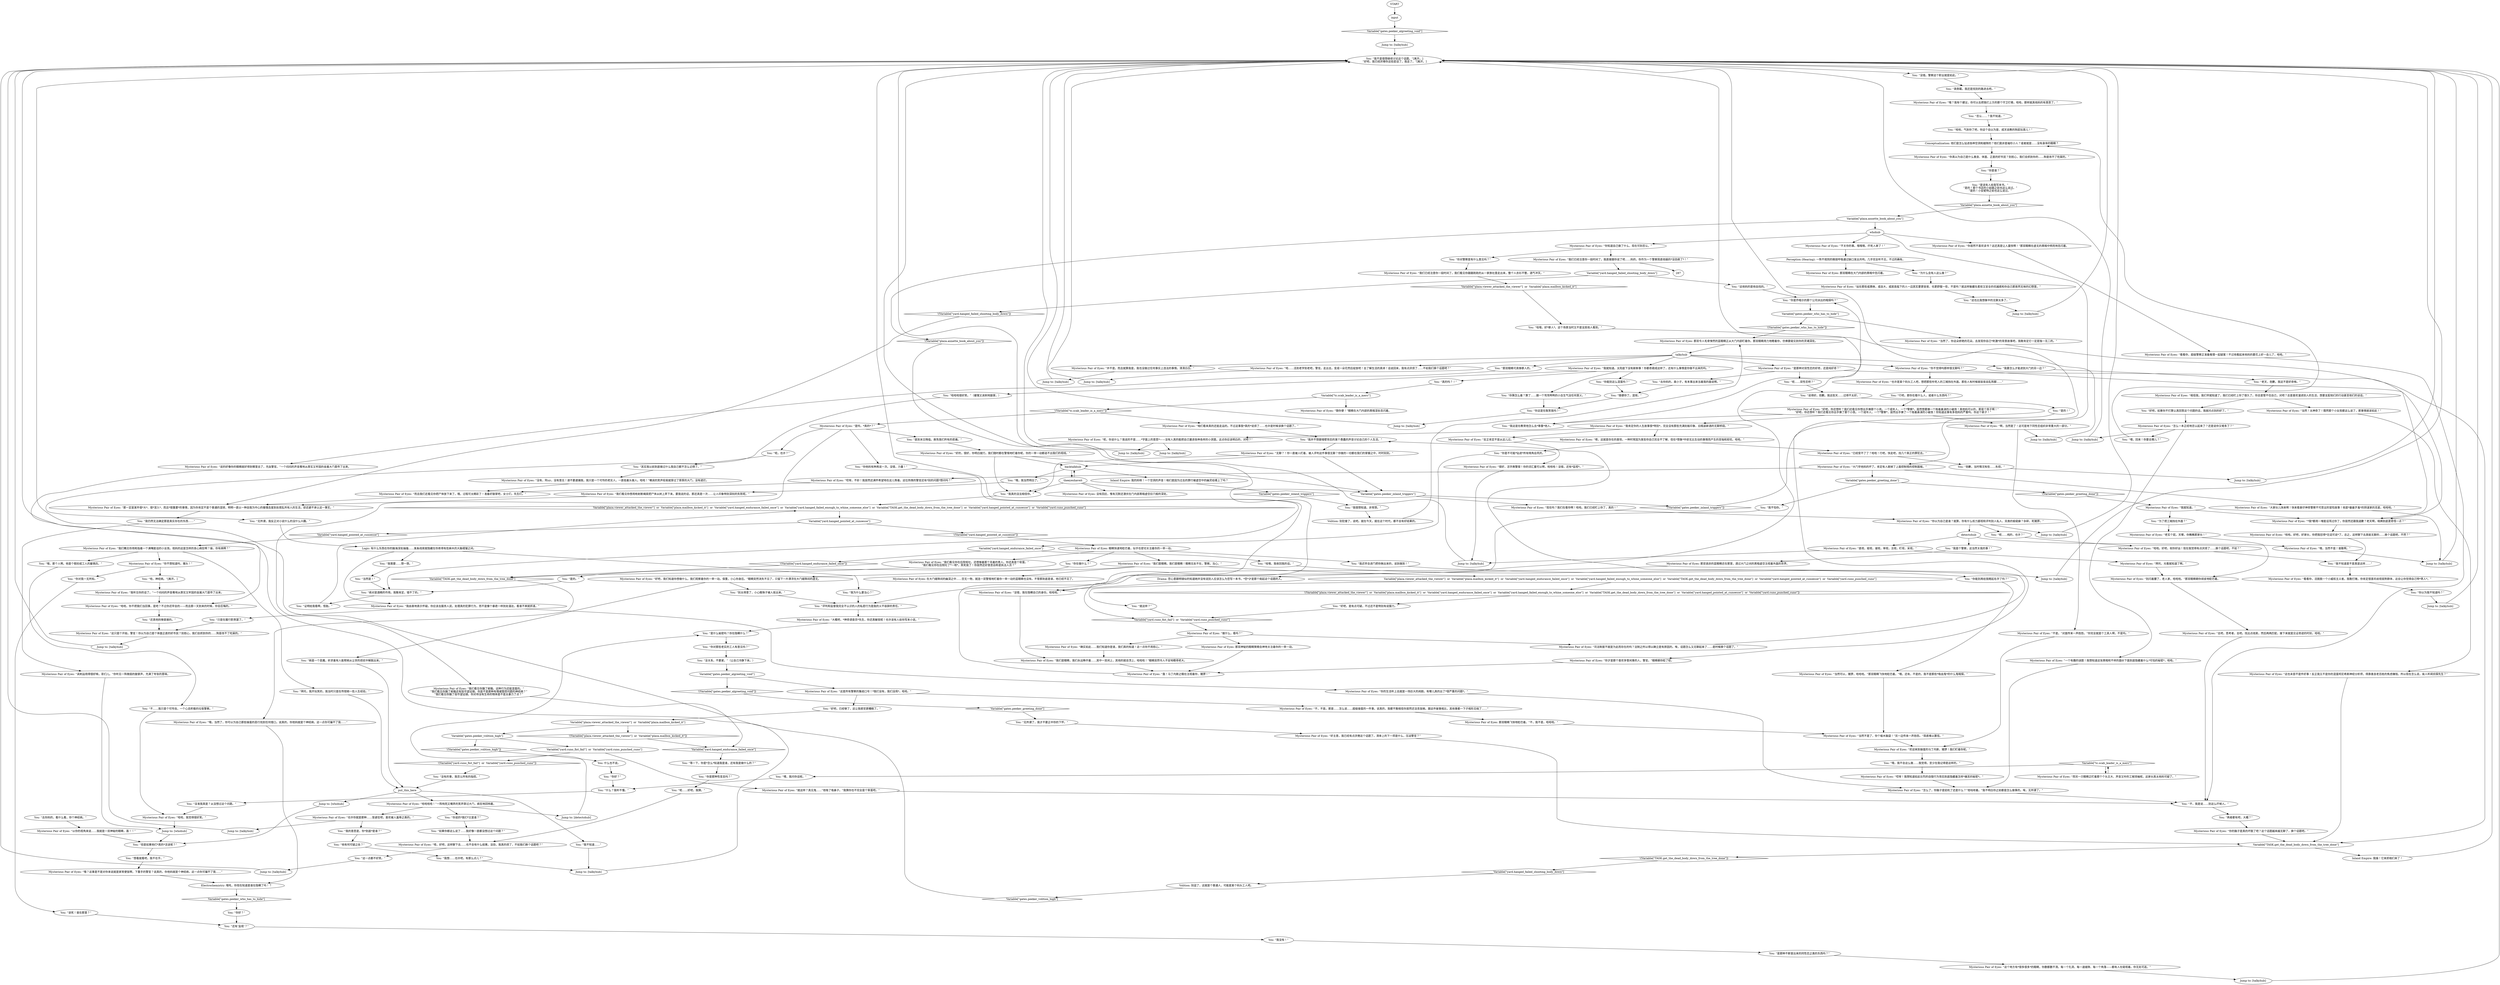 # GATES / MYSTERIOUS EYES
# Interactable object (the gap in the gates) leads to a dialogue with the spooky pair of eyes.
# ==================================================
digraph G {
	  0 [label="START"];
	  1 [label="input"];
	  2 [label="Mysterious Pair of Eyes: “我们瞧见你用枪指着一个满嘴脏话的小女孩。他妈的这是怎样的丧心病狂啊？操，你有病啊？”"];
	  3 [label="Mysterious Pair of Eyes: “说的好像你的眼睛就好得到哪里去了，充血警官。”一个闷闷的声音蓦地从厚实又牢固的金属大门里传了出来。"];
	  4 [label="You: “呃……双性恋吧？”"];
	  5 [label="You: “你能别这么混蛋吗？”"];
	  6 [label="Mysterious Pair of Eyes: “唔，好吧，这样聊下去……也不会有什么结果。没劲，我真的烦了，不如我们换个话题吧？”"];
	  7 [label="Jump to: [talkyhub]"];
	  8 [label="Jump to: [whohub]"];
	  9 [label="You: “我真的没法相信你。”"];
	  10 [label="Mysterious Pair of Eyes: “哦？我有个建议，你可以去把我们上方的那个守卫打晕。哈哈，那样就真他妈的有意思了。”"];
	  11 [label="Variable[\"yard.hanged_pointed_at_cunoesse\"]"];
	  12 [label="Variable[\"yard.hanged_pointed_at_cunoesse\"]", shape=diamond];
	  13 [label="!(Variable[\"yard.hanged_pointed_at_cunoesse\"])", shape=diamond];
	  14 [label="Mysterious Pair of Eyes: “当然可以，猪猡，哈哈哈。”那双眼睛飞快地眨巴着。“哦，还有，不是的，我不是那些*吸血鬼*的什么鬼暗探。”"];
	  15 [label="You: “你他妈有种再说一次。没错，力量！”"];
	  16 [label="You: “去你妈的，看什么看，你个神经病。”"];
	  17 [label="Mysterious Pair of Eyes: “你不觉得吗那样很无聊吗？”"];
	  18 [label="Mysterious Pair of Eyes: “哈哈。好吧，祝你好运！现在我觉得有点厌烦了……换个话题吧，不如？”"];
	  19 [label="Jump to: [talkyhub]"];
	  20 [label="You: “行吧，那你在看什么人，或者什么东西吗？”"];
	  21 [label="Jump to: [talkyhub]"];
	  22 [label="You: “我并不想跟墙壁背后的某个愚蠢的声音讨论自己的个人生活。”"];
	  23 [label="Mysterious Pair of Eyes: “呃，你说什么？我说的不是……*字面上的意思*——没有人真的能把自己塞进各种各样的小洞里。这点你应该明白的，对吧？”"];
	  24 [label="Variable[\"yard.hanged_endurance_failed_once\"]"];
	  25 [label="Variable[\"yard.hanged_endurance_failed_once\"]", shape=diamond];
	  26 [label="!(Variable[\"yard.hanged_endurance_failed_once\"])", shape=diamond];
	  27 [label="You: “哇哦，我收回我的话。”"];
	  28 [label="Jump to: [talkyhub]"];
	  29 [label="Electrochemistry: 哦吼，你现在知道是谁在隐瞒了吗！？"];
	  30 [label="Perception (Hearing): 一阵不规则的微弱呼吸通过缺口发出共鸣，几乎完全听不见，不过的确有。"];
	  31 [label="talkyhub"];
	  32 [label="You: “我不是很想继续讨论这个话题。”[离开。]\n“好吧，我已经厌倦你这些屁话了。我走了。”[离开。]"];
	  33 [label="You: “我要怎么才能进到大门的另一边？”"];
	  34 [label="Mysterious Pair of Eyes: “并不是。而且就算我是，我也没做过任何事实上违法的事情。清清白白。”"];
	  35 [label="You: “呃……好吧，我猜。”"];
	  36 [label="You: “为了把工贼挡在外面？”"];
	  37 [label="Mysterious Pair of Eyes: “大家伙儿快来啊！快来看衰仔神奇警察不可思议的冒险故事！他是*最最歹毒*的阴谋家的克星。哈哈哈。”"];
	  38 [label="Mysterious Pair of Eyes: “没错，我在隐瞒自己的身份。哈哈哈。”"];
	  39 [label="You: “你对那些老实的工人有意见吗？”"];
	  40 [label="Mysterious Pair of Eyes: “咱们看来真的还挺走运的。不过这事我*真的*说烦了……也许是时候该换个话题了。”"];
	  41 [label="Mysterious Pair of Eyes: “哎呀！我想知道如此壮烈的自毁行为背后到底隐藏着怎样*痛苦的秘密*。”"];
	  42 [label="You: “证明给我看啊，怪胎。”"];
	  43 [label="Variable[\"gates.peeker_inland_triggers\"]"];
	  44 [label="Variable[\"gates.peeker_inland_triggers\"]", shape=diamond];
	  45 [label="!(Variable[\"gates.peeker_inland_triggers\"])", shape=diamond];
	  46 [label="Mysterious Pair of Eyes: “现在吗？我们在看你啊！哈哈。我们已经盯上你了，真的！”"];
	  47 [label="Mysterious Pair of Eyes: “好吧，你还想听？我们还看见你想出手揍那个小孩。一个成年人，一个*警察*，居然想要揍一个拖着鼻涕的小破孩！真他妈可以的，那是个孩子啊！”\n“好吧，你还想听？我们还看见你出手揍了那个小孩。一个成年人，一个*警察*，居然出手揍了一个拖着鼻涕的小破孩！你知道这事有多他妈的严重吗，你这个疯子！”"];
	  48 [label="Mysterious Pair of Eyes: “做什么，看吗？”"];
	  49 [label="Mysterious Pair of Eyes: “以你的视角来说……我就是一双神秘的眼睛，轰！！”"];
	  50 [label="You: “是该有人给我写本书。”\n“是的！那个书店的小姑娘之前也这么说过。”\n“是的！小安妮特之前也这么说过。”"];
	  51 [label="Mysterious Pair of Eyes: “直视，窥视，凝视，审视，注视，盯视，呆视。”"];
	  52 [label="Mysterious Pair of Eyes: “好吧，我们知道你想做什么。我们观察着你的一举一动。保重，小心你身后。”眼睛突然消失不见了，只留下一片漂浮在大门缝隙间的虚无。"];
	  53 [label="You: “这也比我想象中的无聊太多了。”"];
	  54 [label="Jump to: [talkyhub]"];
	  55 [label="You: “抱歉，当时情况有些……失控。”"];
	  56 [label="Mysterious Pair of Eyes: “我肯定你的人生故事很*特别*，完全没有那些充满刻板印象、旧瓶装新酒的无聊桥段。”"];
	  57 [label="You: “我仍然无法确定那是真实存在的东西……”"];
	  58 [label="Jump to: [talkyhub]"];
	  59 [label="Mysterious Pair of Eyes: “欢迎来到操蛋的马丁内斯，猪猡！我们盯着你呢。”"];
	  60 [label="You: “你是那种性变态吗？”"];
	  61 [label="Mysterious Pair of Eyes: “哈哈哈哈！”一阵响亮又嘲弄的笑声穿过大门，疯狂地回响着。"];
	  62 [label="You: “随便你了。混球。”"];
	  63 [label="You: “你说的*我们*又是谁？”"];
	  64 [label="You: “哦，我不会这么做……我觉得。至少在我记得是这样的。”"];
	  65 [label="You: “只是在履行职责罢了。”"];
	  66 [label="Variable[\"yard.hanged_failed_shooting_body_down\"]"];
	  67 [label="Variable[\"yard.hanged_failed_shooting_body_down\"]", shape=diamond];
	  68 [label="!(Variable[\"yard.hanged_failed_shooting_body_down\"])", shape=diamond];
	  69 [label="You: “这他妈的是他自找的。”"];
	  70 [label="You: “我这是在教育他怎么去*尊重*他人。”"];
	  71 [label="Mysterious Pair of Eyes: “啊，当然是了！这可是地下同性恋组织非常重大的一部分。”"];
	  72 [label="Mysterious Pair of Eyes: “这个地方有*很多很多*的眼睛，你数都数不清。每一个孔洞、每一道缝隙、每一个角落——都有人在窥视着。你无处可逃。”"];
	  73 [label="You: “评判和监督我完全不认识的人的私密行为是我的义不容辞的责任。”"];
	  74 [label="You: “呃……纯的，也许？”"];
	  75 [label="You: “去你妈的，臭小子，有本事出来当着我的面说啊。”"];
	  76 [label="You: “你猜怎么着？算了……跟一个骂骂咧咧的小丑生气没任何意义。”"];
	  77 [label="Jump to: [detectohub]"];
	  78 [label="Jump to: [talkyhub]"];
	  79 [label="Mysterious Pair of Eyes: “去吧，思考者，去吧。找出点线索，然后两两匹配，接下来就是见证奇迹的时刻，哈哈。”"];
	  80 [label="You: “当然是！”"];
	  81 [label="You: “呃，也许？”"];
	  82 [label="Mysterious Pair of Eyes: “我们看见你踹了邮箱。这种行为还挺混蛋的。”\n“我们看见你踹了邮箱还有投币望远镜。你是不是那种有情绪管控问题的神经病？”\n“我们看见你踹了投币望远镜。你对待没有生命的物体是不是太暴力了点？”"];
	  83 [label="You: “哇哦，好*瘆人*。这个场景当时又不是没其他人看到。”"];
	  84 [label="Inland Empire: 我的妈呀！一个空洞的声音！咱们是因为过去的罪行被虚空中的幽灵给缠上了吗？"];
	  85 [label="Mysterious Pair of Eyes: “哈哈，你不把我们当回事，是吧？不过你迟早会的——而且那一天到来的时候，你会后悔的。”"];
	  86 [label="Mysterious Pair of Eyes: “哦？这事是不是对你来说就是家常便饭啊，下重手的警官？说真的，你他妈就是个神经病，这一点你可骗不了我……”"];
	  87 [label="Jump to: [talkyhub]"];
	  88 [label="Mysterious Pair of Eyes: “当然不是了，你个榆木脑袋！”另一边传来一声抱怨。“简直难以置信。”"];
	  89 [label="Mysterious Pair of Eyes: “讽刺运用得很好嘛，哥们儿。”你听见一阵微弱的鼓掌声，充满了夸张的意味。"];
	  90 [label="You: “无所谓，我反正对小说什么的没什么兴趣。”"];
	  91 [label="Mysterious Pair of Eyes: “哦，当然不是！谁敢啊。”"];
	  92 [label="Jump to: [talkyhub]"];
	  93 [label="You: “不，我是说……别这么吓唬人。”"];
	  94 [label="Mysterious Pair of Eyes: 那双神秘的眼睛聚精会神地关注着你的一举一动。"];
	  95 [label="Variable[\"gates.peeker_algreeting_void\"]"];
	  96 [label="Variable[\"gates.peeker_algreeting_void\"]", shape=diamond];
	  97 [label="!(Variable[\"gates.peeker_algreeting_void\"])", shape=diamond];
	  98 [label="Mysterious Pair of Eyes: “这是所有警察的集结口号！*我们没有，我们没用*，哈哈。”"];
	  99 [label="You: “是那种不断冒出来的同性恋之类的东西吗？”"];
	  100 [label="You: “真的吗？！”"];
	  101 [label="Mysterious Pair of Eyes: “不是。”对面传来一声抱怨。“你完全就是个工具人啊，不是吗。”"];
	  102 [label="Variable[\"tc.scab_leader_is_a_merc\"]"];
	  103 [label="Variable[\"tc.scab_leader_is_a_merc\"]", shape=diamond];
	  104 [label="!(Variable[\"tc.scab_leader_is_a_merc\"])", shape=diamond];
	  105 [label="Mysterious Pair of Eyes: “随你便！”眼睛在大门内部的黑暗深处忽闪着。"];
	  106 [label="You: “没错。警察这个职业就是如此。”"];
	  107 [label="Mysterious Pair of Eyes: “当然！太神奇了！既然那个小女孩都这么说了，那事情就该如此！”"];
	  108 [label="Variable[\"plaza.annette_book_about_you\"]"];
	  109 [label="Variable[\"plaza.annette_book_about_you\"]", shape=diamond];
	  110 [label="!(Variable[\"plaza.annette_book_about_you\"])", shape=diamond];
	  111 [label="whohub"];
	  112 [label="You: “但是如果他们*真的*活该呢？”"];
	  113 [label="Mysterious Pair of Eyes: “你的生活听上去就是一场巨大的闹剧。有哪儿真的出了*很严重的问题*。”"];
	  114 [label="Mysterious Pair of Eyes: “你的脑子是真的坏脱了吧？这个话题越来越无聊了，换个话题吧。”"];
	  115 [label="Mysterious Pair of Eyes: “好的，很好，你明白就行。我们随时都在警惕地盯着你呢，你的一举一动都逃不出我们的视线。”"];
	  116 [label="Mysterious Pair of Eyes: “我们看见你想用枪射断绳索把尸体从树上弄下来。要我说的话，那还真是一次……让人印象特别深刻的失败呢。”"];
	  117 [label="Volition: 别逗了，这就是个普通人，可能是某个码头工人吧。"];
	  118 [label="You: “我很想知道。非常想。”"];
	  119 [label="You: “哈，神经病。”[离开。]"];
	  120 [label="Mysterious Pair of Eyes: “我们是眼睛。我们是眼睛！眼睛无处不在，警察。当心。”"];
	  121 [label="You: “如果你都这么说了……我好像一直都没想过这个问题？”"];
	  122 [label="Mysterious Pair of Eyes: “也许是某个码头工人吧，想把那些吵死人的工贼挡在外面。那些人有时候就容易自乱阵脚……”"];
	  123 [label="Mysterious Pair of Eyes: “站在那些或愚昧，或自大，或居高临下的人一边其实要更容易、也更舒服一些，不是吗？就这样躲藏在柔软又安全的优越感和你自己那索然无味的幻想里。”"];
	  124 [label="You: “你以为我不知道吗？”"];
	  125 [label="Mysterious Pair of Eyes: “嗯，这就是存在的喜悦，一种时常因为某些你自己完全不了解、但在*想象*中却无比生动的事情而产生的苦恼和担忧。哈哈。”"];
	  126 [label="Jump to: [talkyhub]"];
	  127 [label="Mysterious Pair of Eyes: “而且我们还看见你把尸体放下来了。哦，过程可太精彩了！准备好鼓掌吧，女士们，先生们。”"];
	  128 [label="Mysterious Pair of Eyes: “哦，当然了，你可以为自己那些操蛋的恶行找到任何借口。说真的，你他妈就是个神经病，这一点你可骗不了我……”"];
	  129 [label="You: “你是乔暗示的那个公司派出的暗探吗？”"];
	  130 [label="Mysterious Pair of Eyes: “是那种对双性恋的好奇，还是纯好奇？”"];
	  131 [label="Mysterious Pair of Eyes: “相信我，我们早就知道了，我们已经盯上你了很久了。你总是管不住自己，对吧？总是喜欢溜进别人的生活，想要支配他们的行动甚至他们的谈话。”"];
	  132 [label="Mysterious Pair of Eyes: “大概吧，*神奇调查员*先生，你还真敏锐呢！也许该有人给你写本小说。”"];
	  133 [label="Mysterious Pair of Eyes: “老实个屁。天哪，你瞧瞧那家伙！”"];
	  134 [label="You: “没关系，不要紧。”（让自己冷静下来。）"];
	  135 [label="Mysterious Pair of Eyes: “司法制度不就是为此而存在的吗？法制之所以得以确立是有原因的。唉，话题怎么又无聊起来了……是时候换个话题了。”"];
	  136 [label="You: “想看就看吧，我不在乎。”"];
	  137 [label="backtalkhub"];
	  138 [label="Mysterious Pair of Eyes: “那一定是某件很*大*、很*深入*、而且*很重要*的事情，因为你肯定不是个普通的混球，明明一直以一种自我为中心的傲慢态度到处搅乱所有人的生活，却还避不承认这一事实。”"];
	  139 [label="Mysterious Pair of Eyes: “怎么了，你脑子是宕机了还是什么？”他咕哝着。“我不明白你之前都是怎么做事的。唉，无所谓了。”"];
	  140 [label="You: “你好？”"];
	  141 [label="You: “你在做什么？”"];
	  142 [label="Mysterious Pair of Eyes: “我就知道。太阳底下没有新鲜事！你都奇葩成这样了，还有什么事情是你做不出来的吗。”"];
	  143 [label="You: “没准我真是？从没想过这个问题。”"];
	  144 [label="You: “我的意思是，你*到底*是谁？”"];
	  145 [label="Mysterious Pair of Eyes: “大门早他妈的坏了。肯定有人砸掉了上面控制塔的控制面板。”"];
	  146 [label="Mysterious Pair of Eyes: “很好，活字典警探！你的词汇量可以啊，哈哈哈！没错，还有*监视*。”"];
	  147 [label="You: “我没有！”"];
	  148 [label="Mysterious Pair of Eyes: “我们已经注意你一段时间了。我直接跟你说了吧……妈的，你作为一个警察简直他娘的*没劲疯了*！”"];
	  149 [label="You: “好吧，是有点可疑，不过还不是特别有说服力。”"];
	  150 [label="theeyeshaveit"];
	  151 [label="Mysterious Pair of Eyes: “你真以为自己是什么善良、体面、正直的好市民？别担心，我们会抓到你的……狗是改不了吃屎的。”"];
	  152 [label="Mysterious Pair of Eyes: “这只是个开始，警官！你以为自己是个体面正直的好市民？别担心，我们会抓到你的……狗是改不了吃屎的。”"];
	  153 [label="You: “没有的事，我否认所有的指控。”"];
	  154 [label="Mysterious Pair of Eyes: “你不想知道吗，猪头！”"];
	  155 [label="Variable[\"gates.peeker_who_has_to_hide\"]"];
	  156 [label="Variable[\"gates.peeker_who_has_to_hide\"]", shape=diamond];
	  157 [label="!(Variable[\"gates.peeker_who_has_to_hide\"])", shape=diamond];
	  158 [label="Mysterious Pair of Eyes: “当然了，你这朵娇艳的花朵。去发现你自己*刺激*的背景故事吧，我敢肯定它一定是独一无二的。”"];
	  159 [label="You: “该死！谁在那里？”"];
	  160 [label="You: “为什么会有人这么做？”"];
	  161 [label="Variable[\"gates.peeker_greeting_done\"]"];
	  162 [label="Variable[\"gates.peeker_greeting_done\"]", shape=diamond];
	  163 [label="!(Variable[\"gates.peeker_greeting_done\"])", shape=diamond];
	  164 [label="You: “我不怕你。”"];
	  165 [label="You: “是的。”"];
	  166 [label="You: “直到末日降临，赦免我们所有的悲痛。”"];
	  167 [label="Mysterious Pair of Eyes: “已经受不了了？哈哈！行吧，快走吧，找几个真正的罪犯去。”"];
	  168 [label="You: “你能别再给我瞎起名字了吗？”"];
	  169 [label="You: “你对我一无所知。”"];
	  170 [label="Mysterious Pair of Eyes: “反正肯定不是从这儿过。”"];
	  171 [label="You: “老天，抱歉。我这不是好奇嘛。”"];
	  172 [label="detectohub"];
	  173 [label="You: “是什么秘密吗？你在隐瞒什么？”"];
	  174 [label="Jump to: [whohub]"];
	  175 [label="Mysterious Pair of Eyes: “我们是眼睛，我们永远睁开着……其中一双闭上，其他的就会顶上，哈哈哈！”眼睛突然令人不安地瞪得老大。"];
	  176 [label="Mysterious Pair of Eyes: “你才是那个喜欢多管闲事的人，警官。”眼睛朝你眨了眨。"];
	  177 [label="You: “两者都有吧，大概？”"];
	  178 [label="Jump to: [talkyhub]"];
	  179 [label="Variable[\"TASK.get_the_dead_body_down_from_the_tree_done\"]"];
	  180 [label="Variable[\"TASK.get_the_dead_body_down_from_the_tree_done\"]", shape=diamond];
	  181 [label="!(Variable[\"TASK.get_the_dead_body_down_from_the_tree_done\"])", shape=diamond];
	  182 [label="Inland Empire: 我操！它来抓咱们来了！"];
	  183 [label="You: 什么也不说。"];
	  184 [label="Mysterious Pair of Eyes: “而另一只眼睛正盯着那个个头又大、声音又吵的工贼领袖呢。这家伙真太他妈可疑了。”"];
	  185 [label="Mysterious Pair of Eyes: “你以为自己是谁？就算，你有什么权力鄙视和评判别人私人、另类的偷窥癖？杂碎，死猪猡。”"];
	  186 [label="Jump to: [talkyhub]"];
	  187 [label="You: “我不知道是不是真是这样……”"];
	  188 [label="You: “好吧，如果你不打算认真回答这个问题的话，我就问点别的好了。”"];
	  189 [label="Mysterious Pair of Eyes: “你知道自己做了什么，现在可别否认。”"];
	  190 [label="Mysterious Pair of Eyes: “看看你，活脱脱一个小威权主义者。我敢打赌，你肯定很喜欢歧视弱势群体，这会让你觉得自己特*男人*。”"];
	  191 [label="You: “绝对是酒精的作用。我敢肯定，错不了的。”"];
	  192 [label="Mysterious Pair of Eyes: “一个有趣的谜题！我想知道这张黑暗和不祥的面纱下面到底隐藏着什么*可怕的秘密*，哈哈。”"];
	  193 [label="You: “哈哈，气到你了吧，你这个自以为是、成天说教的狗屁玩意儿！”"];
	  194 [label="You: “她是一个恶魔，祈求着有人能帮她从尘世的烦扰中解脱出来。”"];
	  195 [label="You: “拜托，我开玩笑的，我当时只是在传授她一些人生经验。”"];
	  196 [label="You: “哦，那个人啊。他是个假扮成工人的雇佣兵。”"];
	  197 [label="You: “喂，我问你话呢。”"];
	  198 [label="Mysterious Pair of Eyes: “我们看见你在后院呕吐，还想够着那个吊着的男人。你还真是个软蛋。”\n“我们看见你在后院吐了*一地*，笑死我了！你居然还好意思自称是执法人员？”"];
	  199 [label="You: “等一下，你是*怎么*知道我是谁，还有我是做什么的？”"];
	  200 [label="Mysterious Pair of Eyes: “哈……活到老学到老吧，警官。走出去，变成一朵花然后绽放吧！去了解生活的真谛！话说回来，我有点厌烦了……不如我们换个话题吧？”"];
	  201 [label="Mysterious Pair of Eyes: “哈哈，我觉得很好笑。”"];
	  202 [label="Jump to: [talkyhub]"];
	  203 [label="Mysterious Pair of Eyes: “看看你，超级警察正准备推理一起疑案！不过他看起来他妈的要花上好一会儿了，哈哈。”"];
	  204 [label="Jump to: [talkyhub]"];
	  205 [label="Mysterious Pair of Eyes: “轰！马丁内斯之眼在注视着你，猪猡！”"];
	  206 [label="Drama: 您心里跟明镜似的知道她并没有说别人应该怎么为您写一本书，*您*才是那个挑起这个话题的人。"];
	  207 [label="Mysterious Pair of Eyes: “这也未尝不是件好事！反正我又不是你的混蛋柯尼希斯神经分析师，得靠善良老百姓的焦虑赚钱。所以现在怎么说，耸人听闻侦探先生？”"];
	  208 [label="Mysterious Pair of Eyes: “无聊？！你一直被人盯着、被人评判这件事很无聊？你做的一切都在我们的掌握之中，时时刻刻。”"];
	  209 [label="Jump to: [talkyhub]"];
	  210 [label="Jump to: [talkyhub]"];
	  211 [label="Mysterious Pair of Eyes: 那双眼睛飞快地眨巴着。“不，我不是，哈哈哈。”"];
	  212 [label="Volition: 别犯傻了，说吧。就在今天，就在这个时代，都不会有好结果的。"];
	  213 [label="You: “你好？”"];
	  214 [label="Mysterious Pair of Eyes: 那双眼睛在大门内部的黑暗中忽闪着。"];
	  215 [label="Mysterious Pair of Eyes: “我听见你的话了。”一个闷闷的声音蓦地从厚实又牢固的金属大门里传了出来。"];
	  216 [label="You: “什么？我听不懂。”"];
	  217 [label="Mysterious Pair of Eyes: “*我*都用一堆脏话骂过你了，你居然还跟我道歉？老天啊，咱俩到底更奇怪一点？”"];
	  218 [label="You: “是的！”"];
	  219 [label="Mysterious Pair of Eyes: “确实如此……我们知道你是谁，我们真的知道！这一点你不用担心。”"];
	  220 [label="Mysterious Pair of Eyes: 那双诡异的蓝眼睛还在那里，透过大门之间的黑暗虚空注视着外面的世界。"];
	  221 [label="You: “无所谓了，我才不要正中你的下怀。”"];
	  222 [label="You: “好吧，已经够了，这让我感觉更糟糕了。”"];
	  223 [label="You: “你是不可能*钻进*所有犄角旮旯的。”"];
	  224 [label="Mysterious Pair of Eyes: 没有回应，惟有沉默还潜伏在门内部黑暗虚空巨穴般的深处。"];
	  225 [label="Conceptualization: 他们是怎么钻进各种空洞和缝隙的？他们莫非是袖珍小人？或者就是……没有身体的眼睛？"];
	  226 [label="Jump to: [talkyhub]"];
	  227 [label="You: “你是谁？”"];
	  228 [label="You: “那双眼睛可真够瘆人的。”"];
	  229 [label="You: “我迟早会进门把你揪出来的，说到做到！”"];
	  230 [label="Mysterious Pair of Eyes: “也许你就是那种……受虐狂吧，喜欢被人羞辱之类的。”"];
	  231 [label="Mysterious Pair of Eyes: “哈哈。好吧，好家伙，你把我怼得*无话可说*了。总之，这样聊下去真挺无聊的……换个话题吧，不然？”"];
	  232 [label="You: “你这是在取笑我吗？”"];
	  233 [label="You: “我是个警察，这当然关我的事！”"];
	  234 [label="You: “我不知道……”"];
	  235 [label="You: “我需要……想一想。”"];
	  236 [label="Mysterious Pair of Eyes: “我由衷地表示怀疑。你应该去服务人民，处理真的犯罪行为，而不是像个暴君一样到处溜达，看谁不爽就抓谁。”"];
	  237 [label="You: “其实我以前到底做过什么我自己都不怎么记得了。”"];
	  238 [label="You: “你对警察是有什么意见吗？”"];
	  239 [label="Mysterious Pair of Eyes: “不，不是。那是……怎么说……超级操蛋的一件事。说真的，我都不敢相信你居然还没丢饭碗。跟这件破事相比，其他事都一下子相形见绌了……”"];
	  240 [label="put_this_here"];
	  241 [label="Mysterious Pair of Eyes: 那双令人毛骨悚然的蓝眼睛正从大门内部盯着你。那双眼睛用力地瞪着你，仿佛要窥见到你的灵魂深处。"];
	  242 [label="Mysterious Pair of Eyes: “我就知道。”"];
	  243 [label="You: “说得好。抱歉。我这些天……过得不太好。”"];
	  244 [label="You: “哈哈哈很好笑。”（缓慢又讽刺地鼓掌。）"];
	  245 [label="Mysterious Pair of Eyes: “不关你的事。哦哦哦，吓死人家了！”"];
	  246 [label="You: “他有何可疑之处？”"];
	  247 [label="Mysterious Pair of Eyes: “是吗，*真的*？”"];
	  248 [label="You: “真倒霉。我还是找别的路进去吧。”"];
	  249 [label="Mysterious Pair of Eyes: “哎呀，不妙！我居然还满怀希望地在这儿等着。这位热情的警官还有*别的问题*想问吗？”"];
	  250 [label="Mysterious Pair of Eyes: “好主意，我已经有点厌倦这个话题了。清单上的下一项是什么，压迫警官？”"];
	  251 [label="Variable[\"plaza.viewer_attacked_the_viewer\"]  or  Variable[\"plaza.mailbox_kicked_it\"]"];
	  252 [label="Variable[\"plaza.viewer_attacked_the_viewer\"]  or  Variable[\"plaza.mailbox_kicked_it\"]", shape=diamond];
	  253 [label="!(Variable[\"plaza.viewer_attacked_the_viewer\"]  or  Variable[\"plaza.mailbox_kicked_it\"])", shape=diamond];
	  254 [label="Variable[\"gates.peeker_volition_high\"]"];
	  255 [label="Variable[\"gates.peeker_volition_high\"]", shape=diamond];
	  256 [label="!(Variable[\"gates.peeker_volition_high\"])", shape=diamond];
	  257 [label="Variable[\"yard.cuno_fist_fail\"]  or  Variable[\"yard.cuno_punched_cuno\"]"];
	  258 [label="Variable[\"yard.cuno_fist_fail\"]  or  Variable[\"yard.cuno_punched_cuno\"]", shape=diamond];
	  259 [label="!(Variable[\"yard.cuno_fist_fail\"]  or  Variable[\"yard.cuno_punched_cuno\"])", shape=diamond];
	  260 [label="Mysterious Pair of Eyes: “就这样？真见鬼……”他吸了吸鼻子。“我猜你也不完全是个笨蛋吧。”"];
	  261 [label="You: “不……我只是个可怜虫，一个心态积极的垃圾警察。”"];
	  262 [label="Jump to: [talkyhub]"];
	  263 [label="You: “这一点都不好笑。”"];
	  264 [label="Mysterious Pair of Eyes: “你居然不喜欢读书？这还真是让人震惊啊！”那双眼睛在虚无的黑暗中明亮地忽闪着。"];
	  265 [label="Logic: 有什么东西在你的脑海深处抽搐……某条线索就隐藏在你疼得有些麻木的大脑褶皱之间。"];
	  266 [label="Mysterious Pair of Eyes: “别闪着腰了，老人家，哈哈哈。”那双眼睛朝你顽皮地眨巴着。"];
	  267 [label="Mysterious Pair of Eyes: “怎么一本正经地否认起来了？还是说你又喝多了？”"];
	  268 [label="Mysterious Pair of Eyes: “没有，阿sir，没有意见！请不要逮捕我，我只是一个可怜的老实人，一直低着头做人。哈哈！”嘲讽的笑声轻易就穿过了厚厚的大门，没有遮拦。"];
	  269 [label="Mysterious Pair of Eyes: “我们已经注意你一段时间了。我们看见你踉踉跄跄的从一家旅社里走出来，整个人衣衫不整，酒气冲天。”"];
	  270 [label="Mysterious Pair of Eyes: 眼睛快速地眨巴着，似乎在密切关注着你的一举一动。"];
	  271 [label="You: “还有‘监视’？”"];
	  272 [label="Mysterious Pair of Eyes: “拜托，光看就知道了啊。”"];
	  273 [label="You: “我想……也许吧，有那么点儿？”"];
	  274 [label="You: “我为什么要当心？”"];
	  275 [label="Mysterious Pair of Eyes: 在大门缝隙间的幽深之中……空无一物，就连一双警惕地盯着你一举一动的蓝眼睛也没有。不管那到底是谁，他已经不见了。"];
	  276 [label="Jump to: [talkyhub]"];
	  277 [label="You: “否认……？我不知道。”"];
	  278 [label="You: “喂，回来！你要去哪儿？”"];
	  279 [label="You: “别太得意了，小心眼珠子被人抠出来。”"];
	  280 [label="Variable[\"plaza.viewer_attacked_the_viewer\"]  or  Variable[\"plaza.mailbox_kicked_it\"]  or  Variable[\"yard.hanged_endurance_failed_once\"]  or  Variable[\"yard.hanged_failed_enough_to_whine_someone_else\"]  or  Variable[\"TASK.get_the_dead_body_down_from_the_tree_done\"]  or  Variable[\"yard.hanged_pointed_at_cunoesse\"]  or  Variable[\"yard.cuno_punched_cuno\"]"];
	  281 [label="Variable[\"plaza.viewer_attacked_the_viewer\"]  or  Variable[\"plaza.mailbox_kicked_it\"]  or  Variable[\"yard.hanged_endurance_failed_once\"]  or  Variable[\"yard.hanged_failed_enough_to_whine_someone_else\"]  or  Variable[\"TASK.get_the_dead_body_down_from_the_tree_done\"]  or  Variable[\"yard.hanged_pointed_at_cunoesse\"]  or  Variable[\"yard.cuno_punched_cuno\"]", shape=diamond];
	  282 [label="!(Variable[\"plaza.viewer_attacked_the_viewer\"]  or  Variable[\"plaza.mailbox_kicked_it\"]  or  Variable[\"yard.hanged_endurance_failed_once\"]  or  Variable[\"yard.hanged_failed_enough_to_whine_someone_else\"]  or  Variable[\"TASK.get_the_dead_body_down_from_the_tree_done\"]  or  Variable[\"yard.hanged_pointed_at_cunoesse\"]  or  Variable[\"yard.cuno_punched_cuno\"])", shape=diamond];
	  283 [label="You: “就这样？”"];
	  284 [label="You: “哦，我当然明白了。”"];
	  285 [label="Jump to: [talkyhub]"];
	  286 [label="You: “还真他妈够直接的。”"];
	  0 -> 1
	  1 -> 96
	  2 -> 154
	  2 -> 195
	  2 -> 196
	  3 -> 85
	  4 -> 243
	  5 -> 62
	  6 -> 263
	  7 -> 32
	  8 -> 112
	  9 -> 281
	  10 -> 277
	  11 -> 12
	  11 -> 13
	  12 -> 2
	  13 -> 270
	  14 -> 88
	  15 -> 191
	  16 -> 49
	  17 -> 217
	  17 -> 122
	  18 -> 187
	  19 -> 32
	  20 -> 47
	  21 -> 32
	  22 -> 208
	  23 -> 285
	  23 -> 54
	  24 -> 26
	  24 -> 27
	  25 -> 199
	  26 -> 180
	  27 -> 168
	  28 -> 32
	  29 -> 156
	  30 -> 160
	  30 -> 214
	  31 -> 33
	  31 -> 130
	  31 -> 34
	  31 -> 228
	  31 -> 200
	  31 -> 142
	  31 -> 17
	  32 -> 106
	  33 -> 171
	  34 -> 186
	  35 -> 6
	  36 -> 133
	  37 -> 78
	  38 -> 175
	  39 -> 134
	  40 -> 22
	  41 -> 139
	  42 -> 281
	  43 -> 45
	  43 -> 46
	  44 -> 118
	  45 -> 32
	  46 -> 185
	  47 -> 56
	  47 -> 70
	  47 -> 71
	  48 -> 219
	  48 -> 94
	  48 -> 135
	  49 -> 112
	  50 -> 109
	  51 -> 272
	  51 -> 21
	  52 -> 194
	  52 -> 279
	  53 -> 209
	  54 -> 32
	  55 -> 87
	  56 -> 170
	  56 -> 125
	  56 -> 23
	  57 -> 89
	  58 -> 32
	  59 -> 64
	  60 -> 35
	  61 -> 77
	  61 -> 230
	  61 -> 63
	  62 -> 232
	  63 -> 121
	  64 -> 41
	  65 -> 152
	  66 -> 68
	  66 -> 69
	  67 -> 117
	  68 -> 138
	  69 -> 129
	  70 -> 129
	  71 -> 58
	  71 -> 101
	  72 -> 226
	  73 -> 132
	  74 -> 18
	  75 -> 62
	  76 -> 232
	  77 -> 173
	  78 -> 32
	  79 -> 93
	  80 -> 191
	  81 -> 237
	  82 -> 25
	  83 -> 258
	  84 -> 44
	  85 -> 286
	  86 -> 29
	  87 -> 32
	  88 -> 59
	  89 -> 8
	  90 -> 265
	  91 -> 78
	  92 -> 32
	  93 -> 177
	  94 -> 205
	  95 -> 97
	  95 -> 98
	  96 -> 276
	  97 -> 162
	  98 -> 222
	  98 -> 239
	  99 -> 72
	  100 -> 102
	  101 -> 59
	  102 -> 104
	  102 -> 105
	  103 -> 184
	  103 -> 197
	  104 -> 40
	  104 -> 247
	  106 -> 248
	  107 -> 207
	  108 -> 110
	  108 -> 111
	  109 -> 108
	  110 -> 38
	  111 -> 264
	  111 -> 145
	  111 -> 245
	  111 -> 189
	  112 -> 136
	  113 -> 139
	  114 -> 179
	  115 -> 9
	  115 -> 137
	  115 -> 43
	  116 -> 138
	  117 -> 255
	  118 -> 212
	  119 -> 215
	  120 -> 280
	  120 -> 275
	  120 -> 165
	  121 -> 6
	  122 -> 20
	  123 -> 53
	  124 -> 126
	  125 -> 223
	  125 -> 167
	  126 -> 32
	  127 -> 138
	  128 -> 29
	  129 -> 155
	  130 -> 217
	  130 -> 75
	  130 -> 4
	  131 -> 107
	  131 -> 188
	  132 -> 173
	  133 -> 266
	  134 -> 95
	  135 -> 22
	  136 -> 86
	  137 -> 284
	  137 -> 150
	  137 -> 84
	  138 -> 57
	  139 -> 93
	  140 -> 216
	  141 -> 52
	  142 -> 244
	  142 -> 100
	  142 -> 5
	  142 -> 76
	  143 -> 201
	  144 -> 246
	  145 -> 161
	  145 -> 249
	  145 -> 37
	  146 -> 21
	  147 -> 99
	  148 -> 66
	  148 -> 287
	  149 -> 258
	  150 -> 224
	  150 -> 9
	  150 -> 137
	  150 -> 43
	  151 -> 227
	  152 -> 210
	  153 -> 240
	  154 -> 169
	  154 -> 119
	  155 -> 157
	  155 -> 158
	  156 -> 213
	  157 -> 241
	  158 -> 179
	  159 -> 271
	  160 -> 123
	  161 -> 163
	  161 -> 164
	  162 -> 221
	  163 -> 242
	  164 -> 73
	  165 -> 191
	  166 -> 115
	  167 -> 55
	  168 -> 14
	  169 -> 159
	  170 -> 146
	  171 -> 131
	  172 -> 233
	  172 -> 91
	  172 -> 51
	  173 -> 39
	  174 -> 112
	  175 -> 205
	  176 -> 205
	  177 -> 114
	  178 -> 32
	  179 -> 181
	  179 -> 182
	  180 -> 128
	  181 -> 67
	  182 -> 32
	  183 -> 140
	  184 -> 103
	  185 -> 74
	  185 -> 172
	  185 -> 28
	  186 -> 32
	  187 -> 190
	  188 -> 267
	  189 -> 148
	  189 -> 238
	  190 -> 124
	  191 -> 42
	  192 -> 139
	  193 -> 225
	  194 -> 240
	  195 -> 240
	  196 -> 261
	  197 -> 216
	  198 -> 180
	  199 -> 60
	  200 -> 7
	  201 -> 8
	  202 -> 32
	  203 -> 93
	  204 -> 32
	  205 -> 32
	  206 -> 38
	  207 -> 179
	  208 -> 9
	  208 -> 137
	  208 -> 43
	  209 -> 32
	  210 -> 32
	  211 -> 88
	  212 -> 241
	  213 -> 271
	  215 -> 85
	  216 -> 143
	  217 -> 231
	  218 -> 176
	  219 -> 175
	  220 -> 206
	  221 -> 250
	  222 -> 251
	  223 -> 24
	  225 -> 151
	  226 -> 32
	  227 -> 50
	  228 -> 3
	  229 -> 19
	  230 -> 144
	  230 -> 262
	  231 -> 187
	  232 -> 92
	  233 -> 220
	  234 -> 204
	  235 -> 80
	  236 -> 65
	  236 -> 113
	  237 -> 268
	  238 -> 269
	  239 -> 211
	  240 -> 234
	  240 -> 61
	  240 -> 174
	  241 -> 31
	  242 -> 217
	  242 -> 36
	  243 -> 218
	  244 -> 90
	  245 -> 30
	  246 -> 273
	  247 -> 81
	  247 -> 82
	  247 -> 166
	  247 -> 15
	  248 -> 10
	  249 -> 127
	  250 -> 179
	  251 -> 253
	  251 -> 254
	  252 -> 83
	  253 -> 25
	  254 -> 256
	  254 -> 257
	  255 -> 32
	  256 -> 183
	  257 -> 259
	  257 -> 260
	  258 -> 48
	  259 -> 153
	  260 -> 93
	  261 -> 201
	  262 -> 32
	  263 -> 202
	  264 -> 203
	  265 -> 274
	  265 -> 235
	  265 -> 236
	  266 -> 79
	  267 -> 192
	  267 -> 178
	  267 -> 278
	  268 -> 127
	  269 -> 252
	  270 -> 120
	  270 -> 229
	  270 -> 141
	  270 -> 198
	  271 -> 147
	  272 -> 266
	  273 -> 204
	  274 -> 73
	  276 -> 32
	  277 -> 193
	  278 -> 225
	  279 -> 73
	  280 -> 282
	  280 -> 283
	  281 -> 11
	  282 -> 149
	  283 -> 258
	  284 -> 116
	  285 -> 32
	  286 -> 152
}

